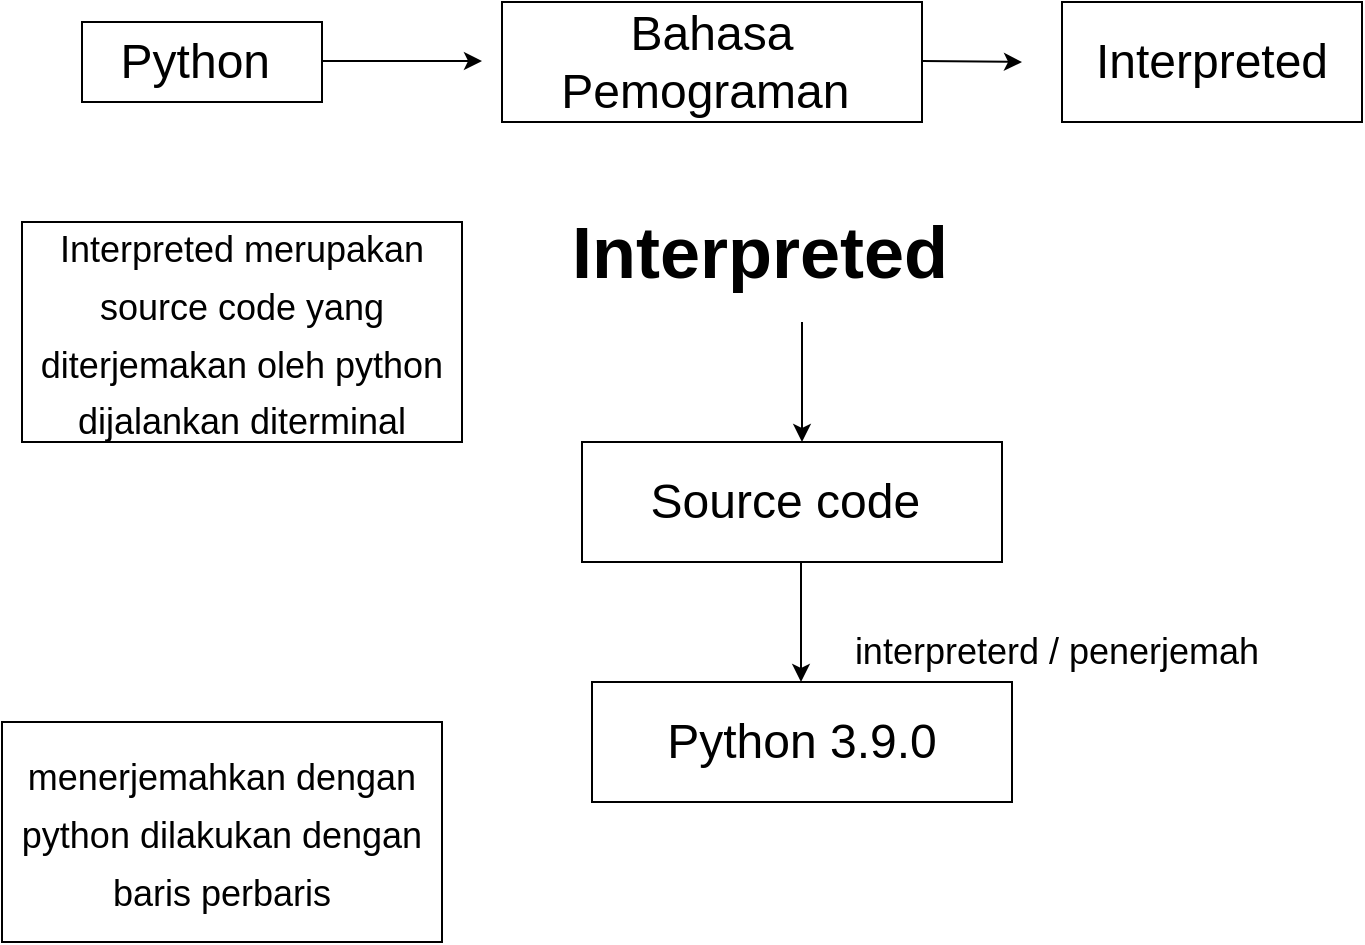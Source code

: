 <mxfile version="20.0.1" type="github">
  <diagram id="lAwHy3NMYHceYHYYy1Kv" name="Page-1">
    <mxGraphModel dx="1422" dy="762" grid="1" gridSize="10" guides="1" tooltips="1" connect="1" arrows="1" fold="1" page="1" pageScale="1" pageWidth="850" pageHeight="1100" math="0" shadow="0">
      <root>
        <mxCell id="0" />
        <mxCell id="1" parent="0" />
        <mxCell id="KXLBbT5RH8a_weErAbva-1" value="&lt;font style=&quot;font-size: 24px;&quot;&gt;Python&amp;nbsp;&lt;/font&gt;" style="rounded=0;whiteSpace=wrap;html=1;" vertex="1" parent="1">
          <mxGeometry x="60" y="70" width="120" height="40" as="geometry" />
        </mxCell>
        <mxCell id="KXLBbT5RH8a_weErAbva-2" value="" style="endArrow=classic;html=1;rounded=0;fontSize=24;" edge="1" parent="1">
          <mxGeometry width="50" height="50" relative="1" as="geometry">
            <mxPoint x="180" y="89.5" as="sourcePoint" />
            <mxPoint x="260" y="89.5" as="targetPoint" />
            <Array as="points" />
          </mxGeometry>
        </mxCell>
        <mxCell id="KXLBbT5RH8a_weErAbva-3" value="Bahasa Pemograman&amp;nbsp;" style="rounded=0;whiteSpace=wrap;html=1;fontSize=24;" vertex="1" parent="1">
          <mxGeometry x="270" y="60" width="210" height="60" as="geometry" />
        </mxCell>
        <mxCell id="KXLBbT5RH8a_weErAbva-6" value="" style="endArrow=classic;html=1;rounded=0;fontSize=24;" edge="1" parent="1">
          <mxGeometry width="50" height="50" relative="1" as="geometry">
            <mxPoint x="480" y="89.5" as="sourcePoint" />
            <mxPoint x="530" y="90" as="targetPoint" />
          </mxGeometry>
        </mxCell>
        <mxCell id="KXLBbT5RH8a_weErAbva-7" value="Interpreted" style="rounded=0;whiteSpace=wrap;html=1;fontSize=24;" vertex="1" parent="1">
          <mxGeometry x="550" y="60" width="150" height="60" as="geometry" />
        </mxCell>
        <mxCell id="KXLBbT5RH8a_weErAbva-10" value="&lt;span style=&quot;font-size: 18px;&quot;&gt;Interpreted merupakan source code yang diterjemakan oleh python dijalankan diterminal&lt;/span&gt;" style="rounded=0;whiteSpace=wrap;html=1;fontSize=24;" vertex="1" parent="1">
          <mxGeometry x="30" y="170" width="220" height="110" as="geometry" />
        </mxCell>
        <mxCell id="KXLBbT5RH8a_weErAbva-13" style="edgeStyle=orthogonalEdgeStyle;rounded=0;orthogonalLoop=1;jettySize=auto;html=1;fontSize=18;" edge="1" parent="1" source="KXLBbT5RH8a_weErAbva-11">
          <mxGeometry relative="1" as="geometry">
            <mxPoint x="420" y="280" as="targetPoint" />
          </mxGeometry>
        </mxCell>
        <mxCell id="KXLBbT5RH8a_weErAbva-11" value="&lt;h1&gt;Interpreted&lt;/h1&gt;" style="text;html=1;strokeColor=none;fillColor=none;spacing=5;spacingTop=-20;whiteSpace=wrap;overflow=hidden;rounded=0;fontSize=18;" vertex="1" parent="1">
          <mxGeometry x="300" y="150" width="240" height="70" as="geometry" />
        </mxCell>
        <mxCell id="KXLBbT5RH8a_weErAbva-14" value="Source code&amp;nbsp;" style="rounded=0;whiteSpace=wrap;html=1;fontSize=24;" vertex="1" parent="1">
          <mxGeometry x="310" y="280" width="210" height="60" as="geometry" />
        </mxCell>
        <mxCell id="KXLBbT5RH8a_weErAbva-15" style="edgeStyle=orthogonalEdgeStyle;rounded=0;orthogonalLoop=1;jettySize=auto;html=1;fontSize=18;" edge="1" parent="1">
          <mxGeometry relative="1" as="geometry">
            <mxPoint x="419.5" y="400" as="targetPoint" />
            <mxPoint x="419.5" y="340" as="sourcePoint" />
          </mxGeometry>
        </mxCell>
        <mxCell id="KXLBbT5RH8a_weErAbva-16" value="Python 3.9.0" style="rounded=0;whiteSpace=wrap;html=1;fontSize=24;" vertex="1" parent="1">
          <mxGeometry x="315" y="400" width="210" height="60" as="geometry" />
        </mxCell>
        <mxCell id="KXLBbT5RH8a_weErAbva-17" value="interpreterd / penerjemah" style="text;html=1;strokeColor=none;fillColor=none;align=center;verticalAlign=middle;whiteSpace=wrap;rounded=0;fontSize=18;" vertex="1" parent="1">
          <mxGeometry x="440" y="370" width="215" height="30" as="geometry" />
        </mxCell>
        <mxCell id="KXLBbT5RH8a_weErAbva-18" value="&lt;span style=&quot;font-size: 18px;&quot;&gt;menerjemahkan dengan python dilakukan dengan baris perbaris&lt;/span&gt;" style="rounded=0;whiteSpace=wrap;html=1;fontSize=24;" vertex="1" parent="1">
          <mxGeometry x="20" y="420" width="220" height="110" as="geometry" />
        </mxCell>
      </root>
    </mxGraphModel>
  </diagram>
</mxfile>
